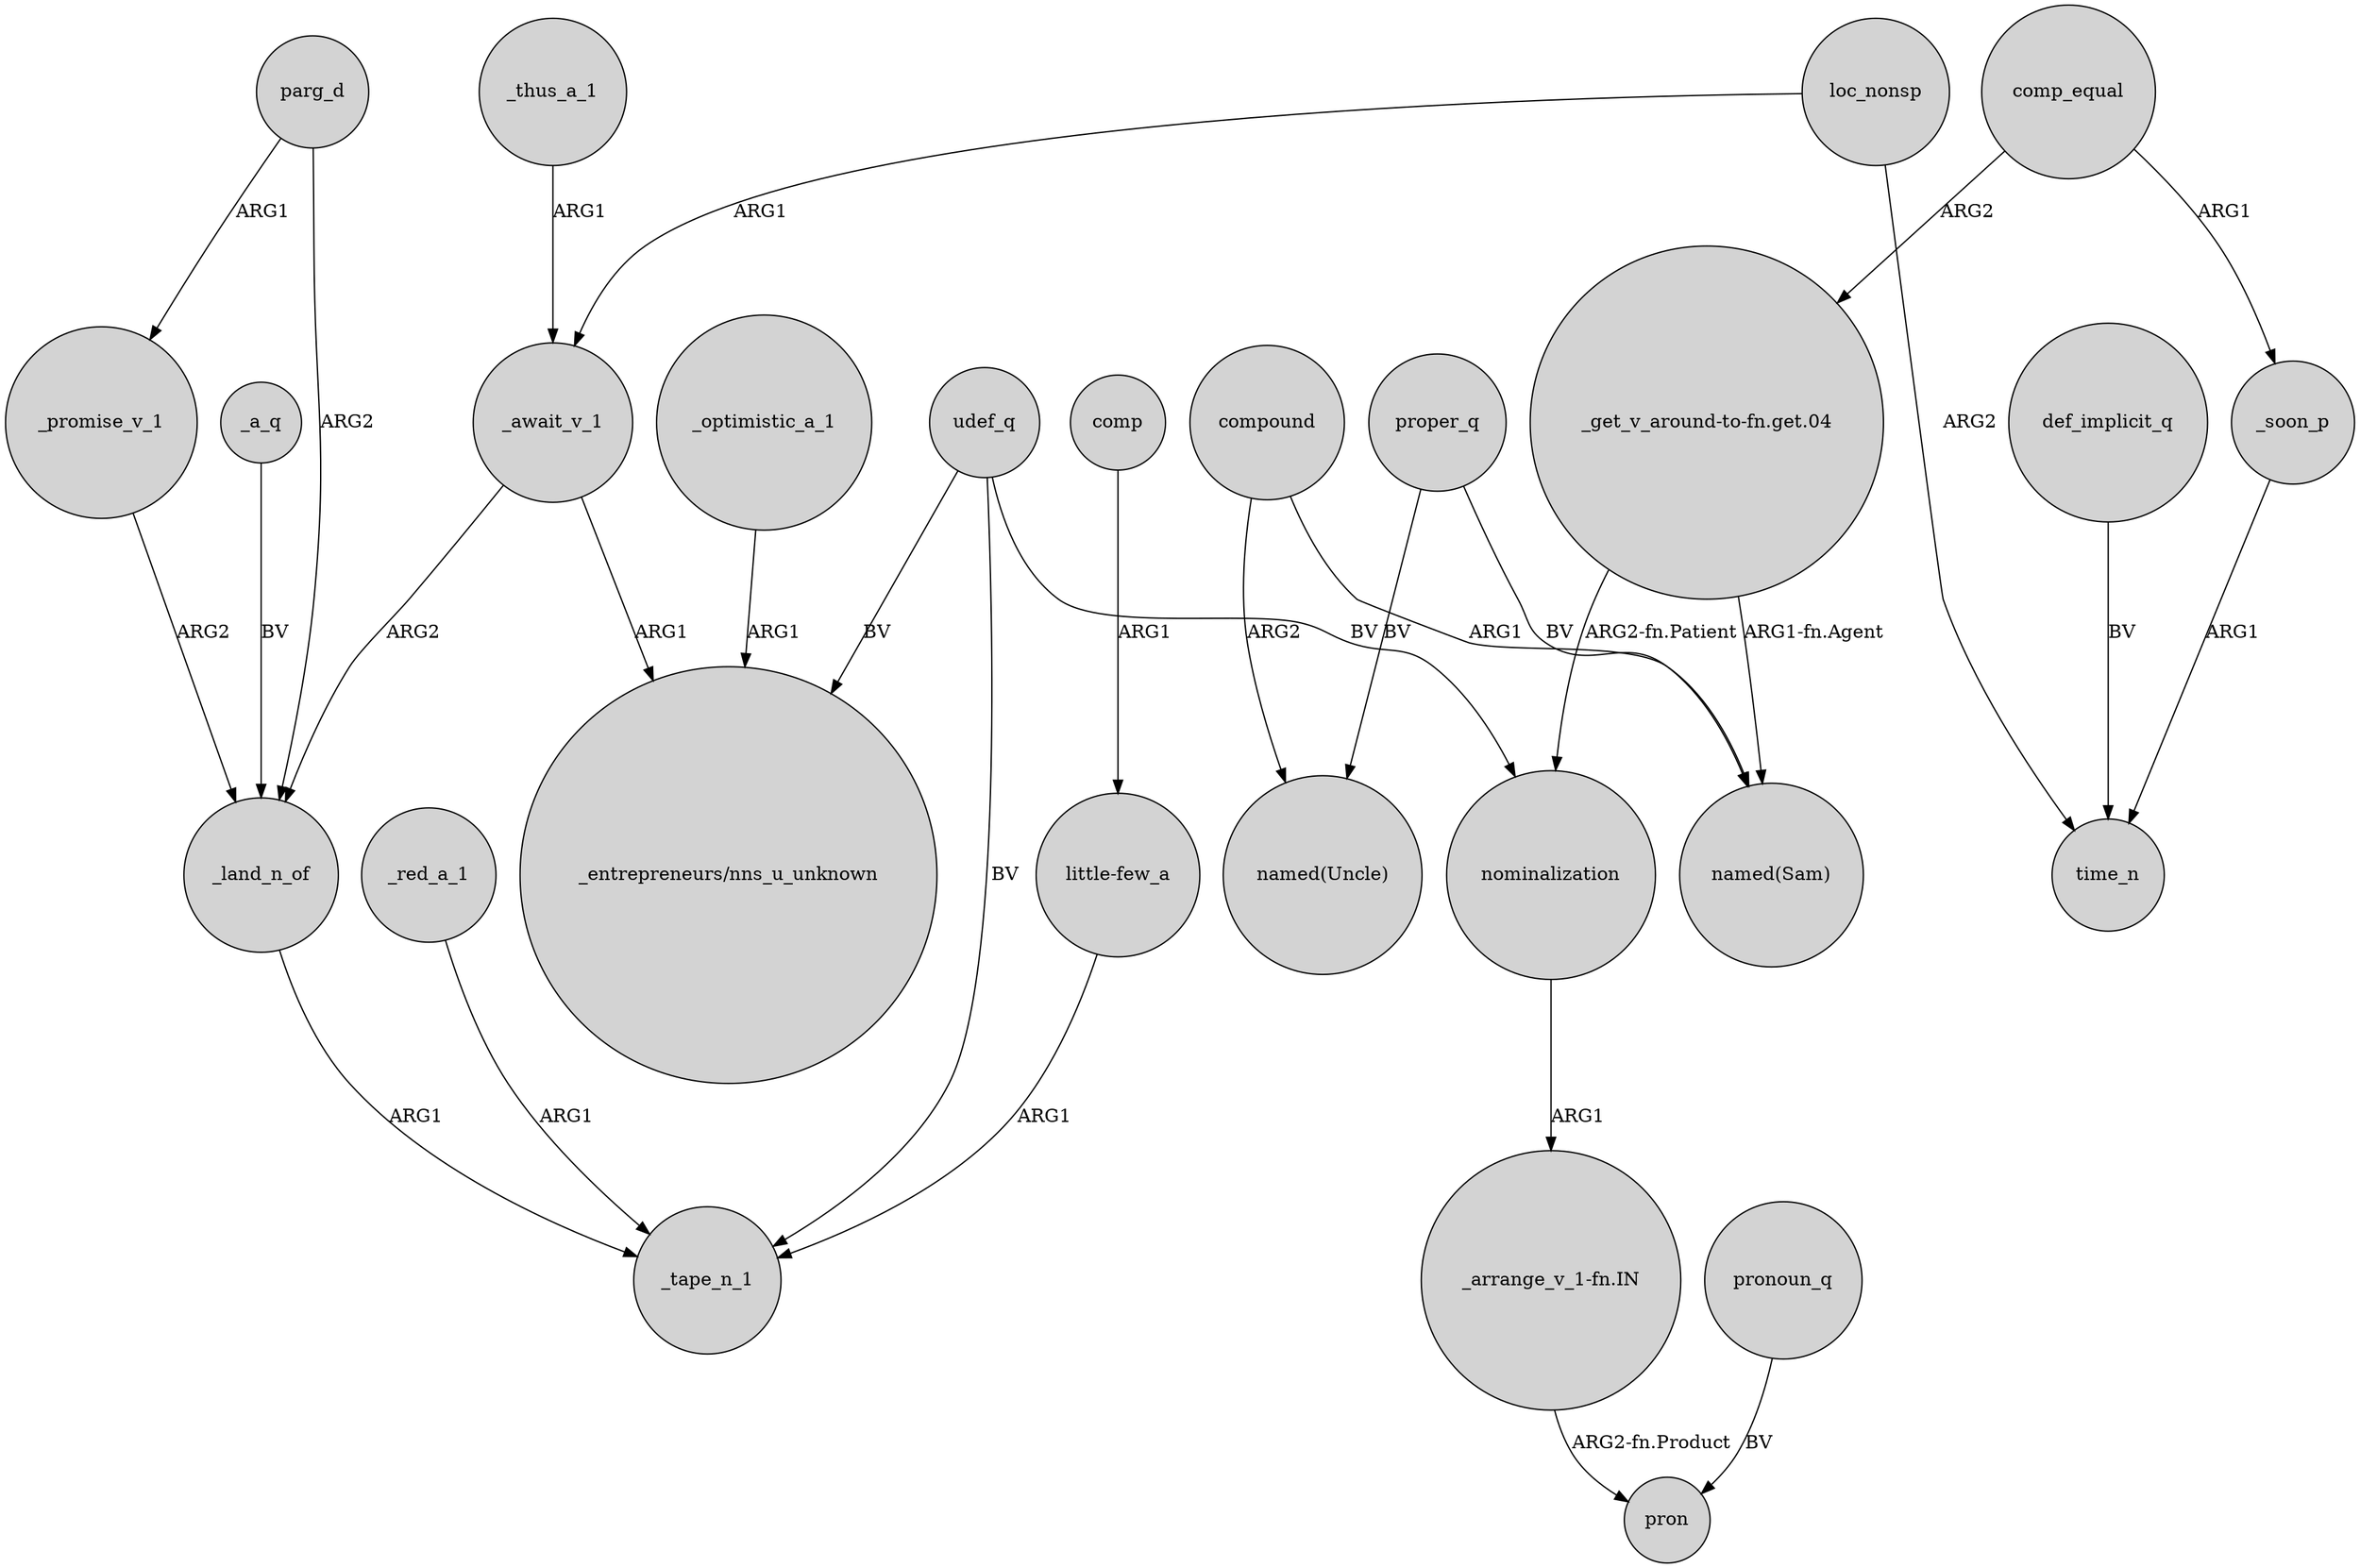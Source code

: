digraph {
	node [shape=circle style=filled]
	_a_q -> _land_n_of [label=BV]
	parg_d -> _promise_v_1 [label=ARG1]
	comp_equal -> "_get_v_around-to-fn.get.04" [label=ARG2]
	nominalization -> "_arrange_v_1-fn.IN" [label=ARG1]
	loc_nonsp -> _await_v_1 [label=ARG1]
	_optimistic_a_1 -> "_entrepreneurs/nns_u_unknown" [label=ARG1]
	_await_v_1 -> _land_n_of [label=ARG2]
	compound -> "named(Uncle)" [label=ARG2]
	_await_v_1 -> "_entrepreneurs/nns_u_unknown" [label=ARG1]
	loc_nonsp -> time_n [label=ARG2]
	comp_equal -> _soon_p [label=ARG1]
	compound -> "named(Sam)" [label=ARG1]
	pronoun_q -> pron [label=BV]
	proper_q -> "named(Sam)" [label=BV]
	parg_d -> _land_n_of [label=ARG2]
	comp -> "little-few_a" [label=ARG1]
	_thus_a_1 -> _await_v_1 [label=ARG1]
	udef_q -> nominalization [label=BV]
	"_arrange_v_1-fn.IN" -> pron [label="ARG2-fn.Product"]
	_land_n_of -> _tape_n_1 [label=ARG1]
	"little-few_a" -> _tape_n_1 [label=ARG1]
	"_get_v_around-to-fn.get.04" -> "named(Sam)" [label="ARG1-fn.Agent"]
	_soon_p -> time_n [label=ARG1]
	_red_a_1 -> _tape_n_1 [label=ARG1]
	"_get_v_around-to-fn.get.04" -> nominalization [label="ARG2-fn.Patient"]
	_promise_v_1 -> _land_n_of [label=ARG2]
	udef_q -> "_entrepreneurs/nns_u_unknown" [label=BV]
	proper_q -> "named(Uncle)" [label=BV]
	def_implicit_q -> time_n [label=BV]
	udef_q -> _tape_n_1 [label=BV]
}
